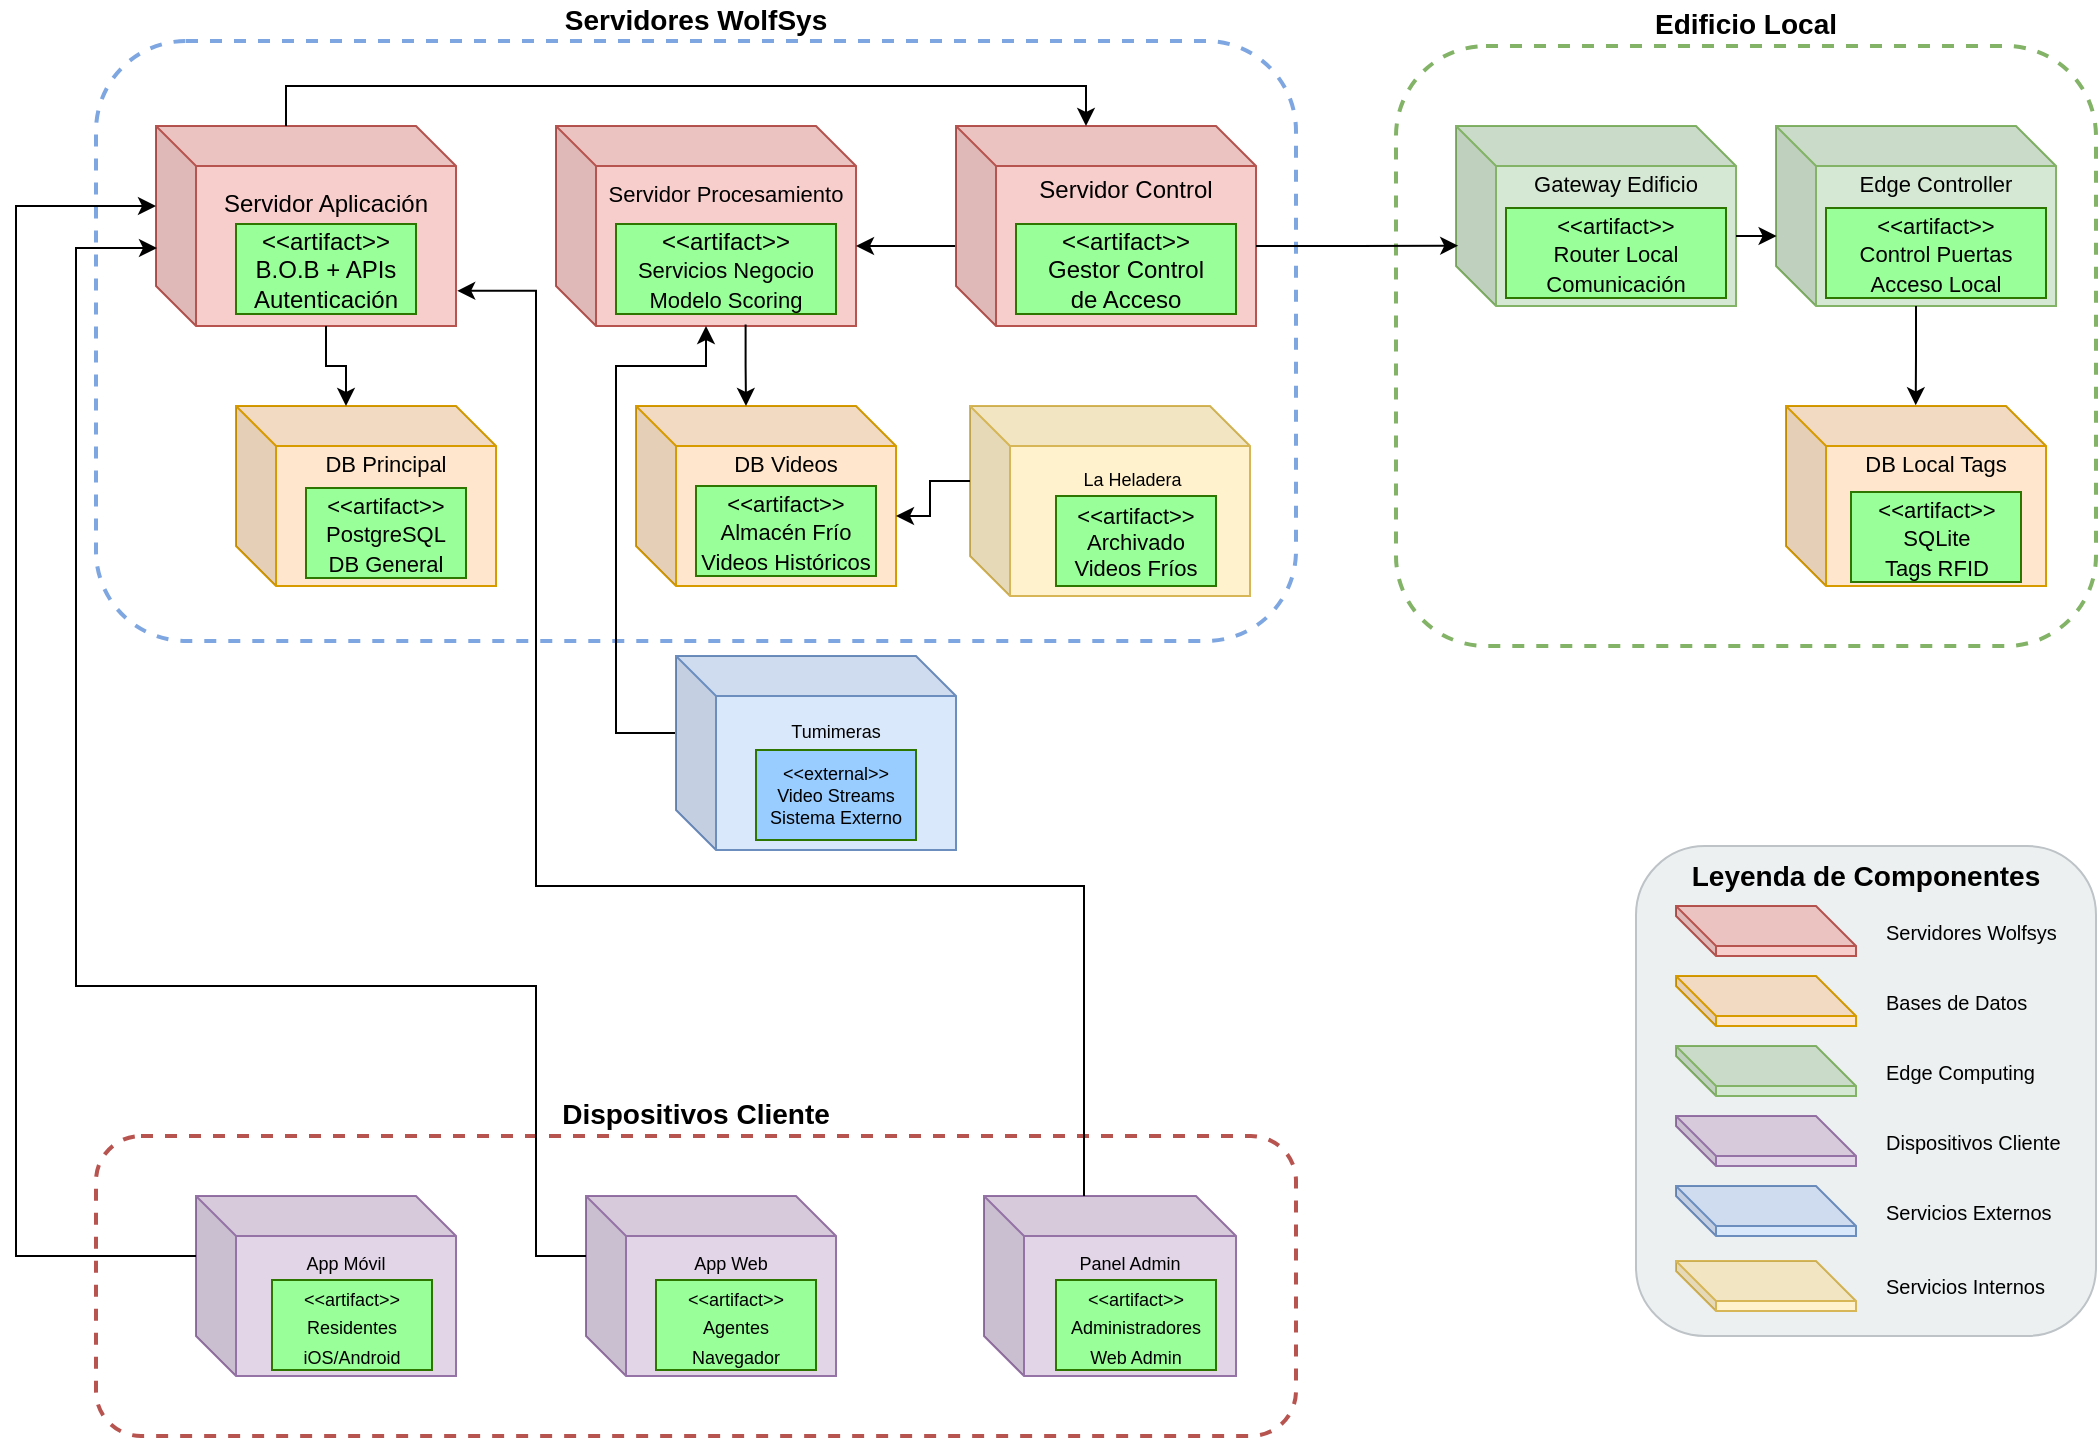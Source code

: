 <mxfile version="27.1.4">
  <diagram name="Page-1" id="L1RatjPxenl9vrnPu1-D">
    <mxGraphModel dx="-1008" dy="118" grid="1" gridSize="10" guides="1" tooltips="1" connect="1" arrows="1" fold="1" page="1" pageScale="1" pageWidth="1169" pageHeight="827" math="0" shadow="0">
      <root>
        <mxCell id="0" />
        <mxCell id="1" parent="0" />
        <mxCell id="0Tk5fZXrLw2a1cFThhE1-13" value="Servidores WolfSys" style="rounded=1;whiteSpace=wrap;html=1;fillColor=none;strokeColor=#7EA6E0;strokeWidth=2;dashed=1;verticalAlign=bottom;fontSize=14;fontStyle=1;labelPosition=center;verticalLabelPosition=top;align=center;" vertex="1" parent="1">
          <mxGeometry x="1250" y="82.5" width="600" height="300" as="geometry" />
        </mxCell>
        <mxCell id="0Tk5fZXrLw2a1cFThhE1-14" value="Edificio Local" style="rounded=1;whiteSpace=wrap;html=1;fillColor=none;strokeColor=#82B366;strokeWidth=2;dashed=1;verticalAlign=bottom;fontSize=14;fontStyle=1;labelPosition=center;verticalLabelPosition=top;align=center;" vertex="1" parent="1">
          <mxGeometry x="1900" y="85" width="350" height="300" as="geometry" />
        </mxCell>
        <mxCell id="0Tk5fZXrLw2a1cFThhE1-15" value="Dispositivos Cliente" style="rounded=1;whiteSpace=wrap;html=1;fillColor=none;strokeColor=#B85450;strokeWidth=2;dashed=1;verticalAlign=bottom;fontSize=14;fontStyle=1;labelPosition=center;verticalLabelPosition=top;align=center;" vertex="1" parent="1">
          <mxGeometry x="1250" y="630" width="600" height="150" as="geometry" />
        </mxCell>
        <mxCell id="0Tk5fZXrLw2a1cFThhE1-16" value="Servidor Aplicación&lt;br&gt;&lt;div&gt;&lt;br&gt;&lt;/div&gt;&lt;div&gt;&lt;br&gt;&lt;/div&gt;&lt;div&gt;&lt;br&gt;&lt;/div&gt;" style="shape=cube;whiteSpace=wrap;html=1;boundedLbl=1;backgroundOutline=1;darkOpacity=0.05;darkOpacity2=0.1;fillColor=#f8cecc;strokeColor=#b85450;fontSize=12;fontStyle=0;" vertex="1" parent="1">
          <mxGeometry x="1280" y="125" width="150" height="100" as="geometry" />
        </mxCell>
        <mxCell id="0Tk5fZXrLw2a1cFThhE1-17" value="Servidor Procesamiento&lt;br&gt;&lt;br&gt;&amp;lt;&amp;lt;artifact&amp;gt;&amp;gt;&lt;br&gt;Servicios Negocio&lt;br&gt;Modelo Scoring" style="shape=cube;whiteSpace=wrap;html=1;boundedLbl=1;backgroundOutline=1;darkOpacity=0.05;darkOpacity2=0.1;fillColor=#f8cecc;strokeColor=#b85450;fontSize=11;fontStyle=0;" vertex="1" parent="1">
          <mxGeometry x="1480" y="125" width="150" height="100" as="geometry" />
        </mxCell>
        <mxCell id="0Tk5fZXrLw2a1cFThhE1-18" value="Servidor Control&lt;br&gt;&lt;br&gt;&amp;lt;&amp;lt;artifact&amp;gt;&amp;gt;&lt;br&gt;Gestor Control&lt;br&gt;de Acceso" style="shape=cube;whiteSpace=wrap;html=1;boundedLbl=1;backgroundOutline=1;darkOpacity=0.05;darkOpacity2=0.1;fillColor=#f8cecc;strokeColor=#b85450;fontSize=12;fontStyle=0;" vertex="1" parent="1">
          <mxGeometry x="1680" y="125" width="150" height="100" as="geometry" />
        </mxCell>
        <mxCell id="0Tk5fZXrLw2a1cFThhE1-19" value="DB Principal&lt;br&gt;&lt;br&gt;&amp;lt;&amp;lt;artifact&amp;gt;&amp;gt;&lt;br&gt;PostgreSQL&lt;br&gt;DB General" style="shape=cube;whiteSpace=wrap;html=1;boundedLbl=1;backgroundOutline=1;darkOpacity=0.05;darkOpacity2=0.1;fillColor=#ffe6cc;strokeColor=#d79b00;fontSize=11;fontStyle=0;" vertex="1" parent="1">
          <mxGeometry x="1320" y="265" width="130" height="90" as="geometry" />
        </mxCell>
        <mxCell id="0Tk5fZXrLw2a1cFThhE1-20" value="DB Videos&lt;br&gt;&lt;br&gt;&amp;lt;&amp;lt;artifact&amp;gt;&amp;gt;&lt;br&gt;Almacén Frío&lt;br&gt;Videos Históricos" style="shape=cube;whiteSpace=wrap;html=1;boundedLbl=1;backgroundOutline=1;darkOpacity=0.05;darkOpacity2=0.1;fillColor=#ffe6cc;strokeColor=#d79b00;fontSize=11;fontStyle=0;" vertex="1" parent="1">
          <mxGeometry x="1520" y="265" width="130" height="90" as="geometry" />
        </mxCell>
        <mxCell id="0Tk5fZXrLw2a1cFThhE1-50" style="edgeStyle=orthogonalEdgeStyle;rounded=0;orthogonalLoop=1;jettySize=auto;html=1;exitX=0;exitY=0;exitDx=0;exitDy=38.5;exitPerimeter=0;" edge="1" parent="1" source="0Tk5fZXrLw2a1cFThhE1-21" target="0Tk5fZXrLw2a1cFThhE1-17">
          <mxGeometry relative="1" as="geometry">
            <Array as="points">
              <mxPoint x="1510" y="429" />
              <mxPoint x="1510" y="245" />
              <mxPoint x="1555" y="245" />
            </Array>
          </mxGeometry>
        </mxCell>
        <mxCell id="0Tk5fZXrLw2a1cFThhE1-21" value="Tumimeras&lt;br&gt;&lt;br&gt;&amp;lt;&amp;lt;external&amp;gt;&amp;gt;&lt;br&gt;Video Streams&lt;br&gt;Sistema Externo" style="shape=cube;whiteSpace=wrap;html=1;boundedLbl=1;backgroundOutline=1;darkOpacity=0.05;darkOpacity2=0.1;fillColor=#dae8fc;strokeColor=#6c8ebf;fontSize=9;fontStyle=0;" vertex="1" parent="1">
          <mxGeometry x="1540" y="390" width="140" height="97" as="geometry" />
        </mxCell>
        <mxCell id="0Tk5fZXrLw2a1cFThhE1-22" value="&amp;nbsp;La Heladera&lt;br&gt;&lt;br&gt;&amp;lt;&amp;lt;artifact&amp;gt;&amp;gt;&lt;br&gt;Archivado&lt;br&gt;Videos Fríos" style="shape=cube;whiteSpace=wrap;html=1;boundedLbl=1;backgroundOutline=1;darkOpacity=0.05;darkOpacity2=0.1;fillColor=#fff2cc;strokeColor=#d6b656;fontSize=9;fontStyle=0;" vertex="1" parent="1">
          <mxGeometry x="1687" y="265" width="140" height="95" as="geometry" />
        </mxCell>
        <mxCell id="0Tk5fZXrLw2a1cFThhE1-23" value="Gateway Edificio&lt;br&gt;&lt;br&gt;&amp;lt;&amp;lt;artifact&amp;gt;&amp;gt;&lt;br&gt;Router Local&lt;br&gt;Comunicación" style="shape=cube;whiteSpace=wrap;html=1;boundedLbl=1;backgroundOutline=1;darkOpacity=0.05;darkOpacity2=0.1;fillColor=#d5e8d4;strokeColor=#82b366;fontSize=11;fontStyle=0;" vertex="1" parent="1">
          <mxGeometry x="1930" y="125" width="140" height="90" as="geometry" />
        </mxCell>
        <mxCell id="0Tk5fZXrLw2a1cFThhE1-24" value="Edge Controller&lt;br&gt;&lt;br&gt;&amp;lt;&amp;lt;artifact&amp;gt;&amp;gt;&lt;br&gt;Control Puertas&lt;br&gt;Acceso Local" style="shape=cube;whiteSpace=wrap;html=1;boundedLbl=1;backgroundOutline=1;darkOpacity=0.05;darkOpacity2=0.1;fillColor=#d5e8d4;strokeColor=#82b366;fontSize=11;fontStyle=0;" vertex="1" parent="1">
          <mxGeometry x="2090" y="125" width="140" height="90" as="geometry" />
        </mxCell>
        <mxCell id="0Tk5fZXrLw2a1cFThhE1-25" value="DB Local Tags&lt;br&gt;&lt;br&gt;&amp;lt;&amp;lt;artifact&amp;gt;&amp;gt;&lt;br&gt;SQLite&lt;br&gt;Tags RFID" style="shape=cube;whiteSpace=wrap;html=1;boundedLbl=1;backgroundOutline=1;darkOpacity=0.05;darkOpacity2=0.1;fillColor=#ffe6cc;strokeColor=#d79b00;fontSize=11;fontStyle=0;" vertex="1" parent="1">
          <mxGeometry x="2095" y="265" width="130" height="90" as="geometry" />
        </mxCell>
        <mxCell id="0Tk5fZXrLw2a1cFThhE1-26" value="App Móvil&lt;br&gt;&lt;br&gt;&amp;lt;&amp;lt;artifact&amp;gt;&amp;gt;&lt;br&gt;Residentes&lt;br&gt;iOS/Android" style="shape=cube;whiteSpace=wrap;html=1;boundedLbl=1;backgroundOutline=1;darkOpacity=0.05;darkOpacity2=0.1;fillColor=#e1d5e7;strokeColor=#9673a6;fontSize=9;fontStyle=0;" vertex="1" parent="1">
          <mxGeometry x="1300" y="660" width="130" height="90" as="geometry" />
        </mxCell>
        <mxCell id="0Tk5fZXrLw2a1cFThhE1-27" value="App Web&lt;br&gt;&lt;br&gt;&amp;lt;&amp;lt;artifact&amp;gt;&amp;gt;&lt;br&gt;Agentes&lt;br&gt;Navegador" style="shape=cube;whiteSpace=wrap;html=1;boundedLbl=1;backgroundOutline=1;darkOpacity=0.05;darkOpacity2=0.1;fillColor=#e1d5e7;strokeColor=#9673a6;fontSize=9;fontStyle=0;" vertex="1" parent="1">
          <mxGeometry x="1495" y="660" width="125" height="90" as="geometry" />
        </mxCell>
        <mxCell id="0Tk5fZXrLw2a1cFThhE1-28" value="Panel Admin&lt;br&gt;&lt;br&gt;&amp;lt;&amp;lt;artifact&amp;gt;&amp;gt;&lt;br&gt;Administradores&lt;br&gt;Web Admin" style="shape=cube;whiteSpace=wrap;html=1;boundedLbl=1;backgroundOutline=1;darkOpacity=0.05;darkOpacity2=0.1;fillColor=#e1d5e7;strokeColor=#9673a6;fontSize=9;fontStyle=0;" vertex="1" parent="1">
          <mxGeometry x="1694" y="660" width="126" height="90" as="geometry" />
        </mxCell>
        <mxCell id="0Tk5fZXrLw2a1cFThhE1-40" value="Leyenda de Componentes" style="rounded=1;whiteSpace=wrap;html=1;fillColor=#ECF0F1;strokeColor=#BDC3C7;verticalAlign=top;fontSize=14;fontStyle=1;" vertex="1" parent="1">
          <mxGeometry x="2020" y="485" width="230" height="245" as="geometry" />
        </mxCell>
        <mxCell id="0Tk5fZXrLw2a1cFThhE1-41" value="Servidores Wolfsys" style="shape=cube;whiteSpace=wrap;html=1;boundedLbl=1;backgroundOutline=1;darkOpacity=0.05;darkOpacity2=0.1;fillColor=#f8cecc;strokeColor=#b85450;fontSize=10;verticalAlign=middle;labelBackgroundColor=none;horizontal=1;labelPosition=right;verticalLabelPosition=middle;align=left;spacing=15;" vertex="1" parent="1">
          <mxGeometry x="2040" y="515" width="90" height="25" as="geometry" />
        </mxCell>
        <mxCell id="0Tk5fZXrLw2a1cFThhE1-42" value="Bases de Datos" style="shape=cube;whiteSpace=wrap;html=1;boundedLbl=1;backgroundOutline=1;darkOpacity=0.05;darkOpacity2=0.1;fillColor=#ffe6cc;strokeColor=#d79b00;fontSize=10;align=left;labelPosition=right;verticalLabelPosition=middle;verticalAlign=middle;spacing=15;" vertex="1" parent="1">
          <mxGeometry x="2040" y="550" width="90" height="25" as="geometry" />
        </mxCell>
        <mxCell id="0Tk5fZXrLw2a1cFThhE1-43" value="Edge Computing" style="shape=cube;whiteSpace=wrap;html=1;boundedLbl=1;backgroundOutline=1;darkOpacity=0.05;darkOpacity2=0.1;fillColor=#d5e8d4;strokeColor=#82b366;fontSize=10;labelPosition=right;verticalLabelPosition=middle;align=left;verticalAlign=middle;spacing=15;" vertex="1" parent="1">
          <mxGeometry x="2040" y="585" width="90" height="25" as="geometry" />
        </mxCell>
        <mxCell id="0Tk5fZXrLw2a1cFThhE1-44" value="Dispositivos Cliente" style="shape=cube;whiteSpace=wrap;html=1;boundedLbl=1;backgroundOutline=1;darkOpacity=0.05;darkOpacity2=0.1;fillColor=#e1d5e7;strokeColor=#9673a6;fontSize=10;labelPosition=right;verticalLabelPosition=middle;align=left;verticalAlign=middle;spacing=15;" vertex="1" parent="1">
          <mxGeometry x="2040" y="620" width="90" height="25" as="geometry" />
        </mxCell>
        <mxCell id="0Tk5fZXrLw2a1cFThhE1-45" value="Servicios Externos" style="shape=cube;whiteSpace=wrap;html=1;boundedLbl=1;backgroundOutline=1;darkOpacity=0.05;darkOpacity2=0.1;fillColor=#dae8fc;strokeColor=#6c8ebf;fontSize=10;labelPosition=right;verticalLabelPosition=middle;align=left;verticalAlign=middle;spacing=15;" vertex="1" parent="1">
          <mxGeometry x="2040" y="655" width="90" height="25" as="geometry" />
        </mxCell>
        <mxCell id="0Tk5fZXrLw2a1cFThhE1-46" style="edgeStyle=orthogonalEdgeStyle;rounded=0;orthogonalLoop=1;jettySize=auto;html=1;exitX=0;exitY=0;exitDx=150;exitDy=60;exitPerimeter=0;entryX=0.008;entryY=0.665;entryDx=0;entryDy=0;entryPerimeter=0;" edge="1" parent="1" source="0Tk5fZXrLw2a1cFThhE1-18" target="0Tk5fZXrLw2a1cFThhE1-23">
          <mxGeometry relative="1" as="geometry" />
        </mxCell>
        <mxCell id="0Tk5fZXrLw2a1cFThhE1-47" style="edgeStyle=orthogonalEdgeStyle;rounded=0;orthogonalLoop=1;jettySize=auto;html=1;exitX=0.632;exitY=0.992;exitDx=0;exitDy=0;exitPerimeter=0;entryX=0;entryY=0;entryDx=55;entryDy=0;entryPerimeter=0;" edge="1" parent="1" source="0Tk5fZXrLw2a1cFThhE1-17" target="0Tk5fZXrLw2a1cFThhE1-20">
          <mxGeometry relative="1" as="geometry" />
        </mxCell>
        <mxCell id="0Tk5fZXrLw2a1cFThhE1-48" style="edgeStyle=orthogonalEdgeStyle;rounded=0;orthogonalLoop=1;jettySize=auto;html=1;exitX=0;exitY=0;exitDx=0;exitDy=30;exitPerimeter=0;entryX=0;entryY=0;entryDx=0;entryDy=40;entryPerimeter=0;" edge="1" parent="1" source="0Tk5fZXrLw2a1cFThhE1-26" target="0Tk5fZXrLw2a1cFThhE1-16">
          <mxGeometry relative="1" as="geometry">
            <Array as="points">
              <mxPoint x="1210" y="690" />
              <mxPoint x="1210" y="165" />
            </Array>
          </mxGeometry>
        </mxCell>
        <mxCell id="0Tk5fZXrLw2a1cFThhE1-49" style="edgeStyle=orthogonalEdgeStyle;rounded=0;orthogonalLoop=1;jettySize=auto;html=1;exitX=0;exitY=0;exitDx=85;exitDy=100;exitPerimeter=0;entryX=0;entryY=0;entryDx=55;entryDy=0;entryPerimeter=0;" edge="1" parent="1" source="0Tk5fZXrLw2a1cFThhE1-16" target="0Tk5fZXrLw2a1cFThhE1-19">
          <mxGeometry relative="1" as="geometry" />
        </mxCell>
        <mxCell id="0Tk5fZXrLw2a1cFThhE1-53" style="edgeStyle=orthogonalEdgeStyle;rounded=0;orthogonalLoop=1;jettySize=auto;html=1;exitX=0;exitY=0;exitDx=0;exitDy=30;exitPerimeter=0;entryX=0.003;entryY=0.606;entryDx=0;entryDy=0;entryPerimeter=0;" edge="1" parent="1" source="0Tk5fZXrLw2a1cFThhE1-27" target="0Tk5fZXrLw2a1cFThhE1-16">
          <mxGeometry relative="1" as="geometry">
            <Array as="points">
              <mxPoint x="1470" y="690" />
              <mxPoint x="1470" y="555" />
              <mxPoint x="1240" y="555" />
              <mxPoint x="1240" y="186" />
              <mxPoint x="1281" y="186" />
            </Array>
          </mxGeometry>
        </mxCell>
        <mxCell id="0Tk5fZXrLw2a1cFThhE1-55" style="edgeStyle=orthogonalEdgeStyle;rounded=0;orthogonalLoop=1;jettySize=auto;html=1;exitX=0;exitY=0;exitDx=50;exitDy=0;exitPerimeter=0;entryX=1.004;entryY=0.824;entryDx=0;entryDy=0;entryPerimeter=0;" edge="1" parent="1" source="0Tk5fZXrLw2a1cFThhE1-28" target="0Tk5fZXrLw2a1cFThhE1-16">
          <mxGeometry relative="1" as="geometry">
            <Array as="points">
              <mxPoint x="1744" y="505" />
              <mxPoint x="1470" y="505" />
              <mxPoint x="1470" y="207" />
            </Array>
          </mxGeometry>
        </mxCell>
        <mxCell id="0Tk5fZXrLw2a1cFThhE1-56" style="edgeStyle=orthogonalEdgeStyle;rounded=0;orthogonalLoop=1;jettySize=auto;html=1;exitX=0;exitY=0;exitDx=140;exitDy=55;exitPerimeter=0;entryX=0.002;entryY=0.604;entryDx=0;entryDy=0;entryPerimeter=0;" edge="1" parent="1" source="0Tk5fZXrLw2a1cFThhE1-23" target="0Tk5fZXrLw2a1cFThhE1-24">
          <mxGeometry relative="1" as="geometry" />
        </mxCell>
        <mxCell id="0Tk5fZXrLw2a1cFThhE1-57" style="edgeStyle=orthogonalEdgeStyle;rounded=0;orthogonalLoop=1;jettySize=auto;html=1;entryX=0.499;entryY=-0.004;entryDx=0;entryDy=0;entryPerimeter=0;" edge="1" parent="1" source="0Tk5fZXrLw2a1cFThhE1-24" target="0Tk5fZXrLw2a1cFThhE1-25">
          <mxGeometry relative="1" as="geometry" />
        </mxCell>
        <mxCell id="0Tk5fZXrLw2a1cFThhE1-58" value="&amp;lt;&amp;lt;artifact&amp;gt;&amp;gt;&lt;br&gt;B.O.B + APIs&lt;br&gt;Autenticación" style="rounded=0;whiteSpace=wrap;html=1;fillColor=#99FF99;fontColor=#000000;strokeColor=#2D7600;" vertex="1" parent="1">
          <mxGeometry x="1320" y="174" width="90" height="45" as="geometry" />
        </mxCell>
        <mxCell id="0Tk5fZXrLw2a1cFThhE1-59" value="&amp;lt;&amp;lt;artifact&amp;gt;&amp;gt;&lt;br&gt;&lt;span style=&quot;font-size: 11px;&quot;&gt;Servicios Negocio&lt;/span&gt;&lt;br style=&quot;font-size: 11px;&quot;&gt;&lt;span style=&quot;font-size: 11px;&quot;&gt;Modelo Scoring&lt;/span&gt;" style="rounded=0;whiteSpace=wrap;html=1;fillColor=#99FF99;fontColor=#000000;strokeColor=#2D7600;" vertex="1" parent="1">
          <mxGeometry x="1510" y="174" width="110" height="45" as="geometry" />
        </mxCell>
        <mxCell id="0Tk5fZXrLw2a1cFThhE1-61" value="&amp;lt;&amp;lt;artifact&amp;gt;&amp;gt;&lt;br&gt;Gestor Control&lt;br&gt;de Acceso" style="rounded=0;whiteSpace=wrap;html=1;fillColor=#99FF99;fontColor=#000000;strokeColor=#2D7600;" vertex="1" parent="1">
          <mxGeometry x="1710" y="174" width="110" height="45" as="geometry" />
        </mxCell>
        <mxCell id="0Tk5fZXrLw2a1cFThhE1-63" value="&lt;span style=&quot;font-size: 11px;&quot;&gt;&amp;lt;&amp;lt;artifact&amp;gt;&amp;gt;&lt;/span&gt;&lt;br style=&quot;font-size: 11px;&quot;&gt;&lt;span style=&quot;font-size: 11px;&quot;&gt;PostgreSQL&lt;/span&gt;&lt;br style=&quot;font-size: 11px;&quot;&gt;&lt;span style=&quot;font-size: 11px;&quot;&gt;DB General&lt;/span&gt;" style="rounded=0;whiteSpace=wrap;html=1;fillColor=#99FF99;fontColor=#000000;strokeColor=#2D7600;" vertex="1" parent="1">
          <mxGeometry x="1355" y="306" width="80" height="45" as="geometry" />
        </mxCell>
        <mxCell id="0Tk5fZXrLw2a1cFThhE1-65" value="&lt;span style=&quot;font-size: 11px;&quot;&gt;&amp;lt;&amp;lt;artifact&amp;gt;&amp;gt;&lt;/span&gt;&lt;br style=&quot;font-size: 11px;&quot;&gt;&lt;span style=&quot;font-size: 11px;&quot;&gt;Almacén Frío&lt;/span&gt;&lt;br style=&quot;font-size: 11px;&quot;&gt;&lt;span style=&quot;font-size: 11px;&quot;&gt;Videos Históricos&lt;/span&gt;" style="rounded=0;whiteSpace=wrap;html=1;fillColor=#99FF99;fontColor=#000000;strokeColor=#2D7600;" vertex="1" parent="1">
          <mxGeometry x="1550" y="305" width="90" height="45" as="geometry" />
        </mxCell>
        <mxCell id="0Tk5fZXrLw2a1cFThhE1-68" value="&lt;span&gt;&amp;lt;&amp;lt;artifact&amp;gt;&amp;gt;&lt;/span&gt;&lt;br&gt;&lt;span&gt;Archivado&lt;/span&gt;&lt;br&gt;&lt;span&gt;Videos Fríos&lt;/span&gt;" style="rounded=0;whiteSpace=wrap;html=1;fillColor=light-dark(#99FF99,#99FF99);fontColor=#000000;strokeColor=#2D7600;fontSize=11;" vertex="1" parent="1">
          <mxGeometry x="1730" y="310" width="80" height="45" as="geometry" />
        </mxCell>
        <mxCell id="0Tk5fZXrLw2a1cFThhE1-69" value="&lt;span&gt;&amp;lt;&amp;lt;external&amp;gt;&amp;gt;&lt;/span&gt;&lt;br&gt;Video Streams&lt;br&gt;Sistema Externo" style="rounded=0;whiteSpace=wrap;html=1;fillColor=light-dark(#99CCFF,#004400);fontColor=#000000;strokeColor=#2D7600;fontSize=9;" vertex="1" parent="1">
          <mxGeometry x="1580" y="437" width="80" height="45" as="geometry" />
        </mxCell>
        <mxCell id="0Tk5fZXrLw2a1cFThhE1-70" value="&lt;span style=&quot;font-size: 9px;&quot;&gt;&amp;lt;&amp;lt;artifact&amp;gt;&amp;gt;&lt;/span&gt;&lt;br style=&quot;font-size: 9px;&quot;&gt;&lt;span style=&quot;font-size: 9px;&quot;&gt;Residentes&lt;/span&gt;&lt;br style=&quot;font-size: 9px;&quot;&gt;&lt;span style=&quot;font-size: 9px;&quot;&gt;iOS/Android&lt;/span&gt;" style="rounded=0;whiteSpace=wrap;html=1;fillColor=#99FF99;fontColor=#000000;strokeColor=#2D7600;" vertex="1" parent="1">
          <mxGeometry x="1338" y="702" width="80" height="45" as="geometry" />
        </mxCell>
        <mxCell id="0Tk5fZXrLw2a1cFThhE1-71" value="&lt;span style=&quot;font-size: 9px;&quot;&gt;&amp;lt;&amp;lt;artifact&amp;gt;&amp;gt;&lt;/span&gt;&lt;br style=&quot;font-size: 9px;&quot;&gt;&lt;span style=&quot;font-size: 9px;&quot;&gt;Agentes&lt;/span&gt;&lt;br style=&quot;font-size: 9px;&quot;&gt;&lt;span style=&quot;font-size: 9px;&quot;&gt;Navegador&lt;/span&gt;" style="rounded=0;whiteSpace=wrap;html=1;fillColor=#99FF99;fontColor=#000000;strokeColor=#2D7600;" vertex="1" parent="1">
          <mxGeometry x="1530" y="702" width="80" height="45" as="geometry" />
        </mxCell>
        <mxCell id="0Tk5fZXrLw2a1cFThhE1-72" value="&lt;span style=&quot;font-size: 9px;&quot;&gt;&amp;lt;&amp;lt;artifact&amp;gt;&amp;gt;&lt;/span&gt;&lt;br style=&quot;font-size: 9px;&quot;&gt;&lt;span style=&quot;font-size: 9px;&quot;&gt;Administradores&lt;/span&gt;&lt;br style=&quot;font-size: 9px;&quot;&gt;&lt;span style=&quot;font-size: 9px;&quot;&gt;Web Admin&lt;/span&gt;" style="rounded=0;whiteSpace=wrap;html=1;fillColor=#99FF99;fontColor=#000000;strokeColor=#2D7600;" vertex="1" parent="1">
          <mxGeometry x="1730" y="702" width="80" height="45" as="geometry" />
        </mxCell>
        <mxCell id="0Tk5fZXrLw2a1cFThhE1-73" value="&lt;span style=&quot;font-size: 11px;&quot;&gt;&amp;lt;&amp;lt;artifact&amp;gt;&amp;gt;&lt;/span&gt;&lt;br style=&quot;font-size: 11px;&quot;&gt;&lt;span style=&quot;font-size: 11px;&quot;&gt;Router Local&lt;/span&gt;&lt;br style=&quot;font-size: 11px;&quot;&gt;&lt;span style=&quot;font-size: 11px;&quot;&gt;Comunicación&lt;/span&gt;" style="rounded=0;whiteSpace=wrap;html=1;fillColor=#99FF99;fontColor=#000000;strokeColor=#2D7600;" vertex="1" parent="1">
          <mxGeometry x="1955" y="166" width="110" height="45" as="geometry" />
        </mxCell>
        <mxCell id="0Tk5fZXrLw2a1cFThhE1-74" value="&lt;span style=&quot;font-size: 11px;&quot;&gt;&amp;lt;&amp;lt;artifact&amp;gt;&amp;gt;&lt;/span&gt;&lt;br style=&quot;font-size: 11px;&quot;&gt;&lt;span style=&quot;font-size: 11px;&quot;&gt;Control Puertas&lt;/span&gt;&lt;br style=&quot;font-size: 11px;&quot;&gt;&lt;span style=&quot;font-size: 11px;&quot;&gt;Acceso Local&lt;/span&gt;" style="rounded=0;whiteSpace=wrap;html=1;fillColor=#99FF99;fontColor=#000000;strokeColor=#2D7600;" vertex="1" parent="1">
          <mxGeometry x="2115" y="166" width="110" height="45" as="geometry" />
        </mxCell>
        <mxCell id="0Tk5fZXrLw2a1cFThhE1-75" value="&lt;span style=&quot;font-size: 11px;&quot;&gt;&amp;lt;&amp;lt;artifact&amp;gt;&amp;gt;&lt;/span&gt;&lt;br style=&quot;font-size: 11px;&quot;&gt;&lt;span style=&quot;font-size: 11px;&quot;&gt;SQLite&lt;/span&gt;&lt;br style=&quot;font-size: 11px;&quot;&gt;&lt;span style=&quot;font-size: 11px;&quot;&gt;Tags RFID&lt;/span&gt;" style="rounded=0;whiteSpace=wrap;html=1;fillColor=#99FF99;fontColor=#000000;strokeColor=#2D7600;" vertex="1" parent="1">
          <mxGeometry x="2127.5" y="308" width="85" height="45" as="geometry" />
        </mxCell>
        <mxCell id="0Tk5fZXrLw2a1cFThhE1-76" style="edgeStyle=orthogonalEdgeStyle;rounded=0;orthogonalLoop=1;jettySize=auto;html=1;exitX=0;exitY=0;exitDx=0;exitDy=37.5;exitPerimeter=0;entryX=0;entryY=0;entryDx=130;entryDy=55;entryPerimeter=0;" edge="1" parent="1" source="0Tk5fZXrLw2a1cFThhE1-22" target="0Tk5fZXrLw2a1cFThhE1-20">
          <mxGeometry relative="1" as="geometry" />
        </mxCell>
        <mxCell id="0Tk5fZXrLw2a1cFThhE1-77" style="edgeStyle=orthogonalEdgeStyle;rounded=0;orthogonalLoop=1;jettySize=auto;html=1;exitX=0;exitY=0;exitDx=65;exitDy=0;exitPerimeter=0;entryX=0;entryY=0;entryDx=65;entryDy=0;entryPerimeter=0;" edge="1" parent="1" source="0Tk5fZXrLw2a1cFThhE1-16" target="0Tk5fZXrLw2a1cFThhE1-18">
          <mxGeometry relative="1" as="geometry" />
        </mxCell>
        <mxCell id="0Tk5fZXrLw2a1cFThhE1-78" style="edgeStyle=orthogonalEdgeStyle;rounded=0;orthogonalLoop=1;jettySize=auto;html=1;exitX=-0.003;exitY=0.6;exitDx=0;exitDy=0;exitPerimeter=0;entryX=0;entryY=0;entryDx=150;entryDy=60;entryPerimeter=0;" edge="1" parent="1" source="0Tk5fZXrLw2a1cFThhE1-18" target="0Tk5fZXrLw2a1cFThhE1-17">
          <mxGeometry relative="1" as="geometry">
            <mxPoint x="1678.8" y="183" as="sourcePoint" />
            <mxPoint x="1630" y="182" as="targetPoint" />
            <Array as="points">
              <mxPoint x="1660" y="185" />
              <mxPoint x="1660" y="185" />
            </Array>
          </mxGeometry>
        </mxCell>
        <mxCell id="0Tk5fZXrLw2a1cFThhE1-79" value="Servicios Internos" style="shape=cube;whiteSpace=wrap;html=1;boundedLbl=1;backgroundOutline=1;darkOpacity=0.05;darkOpacity2=0.1;fillColor=#fff2cc;strokeColor=#d6b656;fontSize=10;labelPosition=right;verticalLabelPosition=middle;align=left;verticalAlign=middle;spacing=15;" vertex="1" parent="1">
          <mxGeometry x="2040" y="692.5" width="90" height="25" as="geometry" />
        </mxCell>
      </root>
    </mxGraphModel>
  </diagram>
</mxfile>
